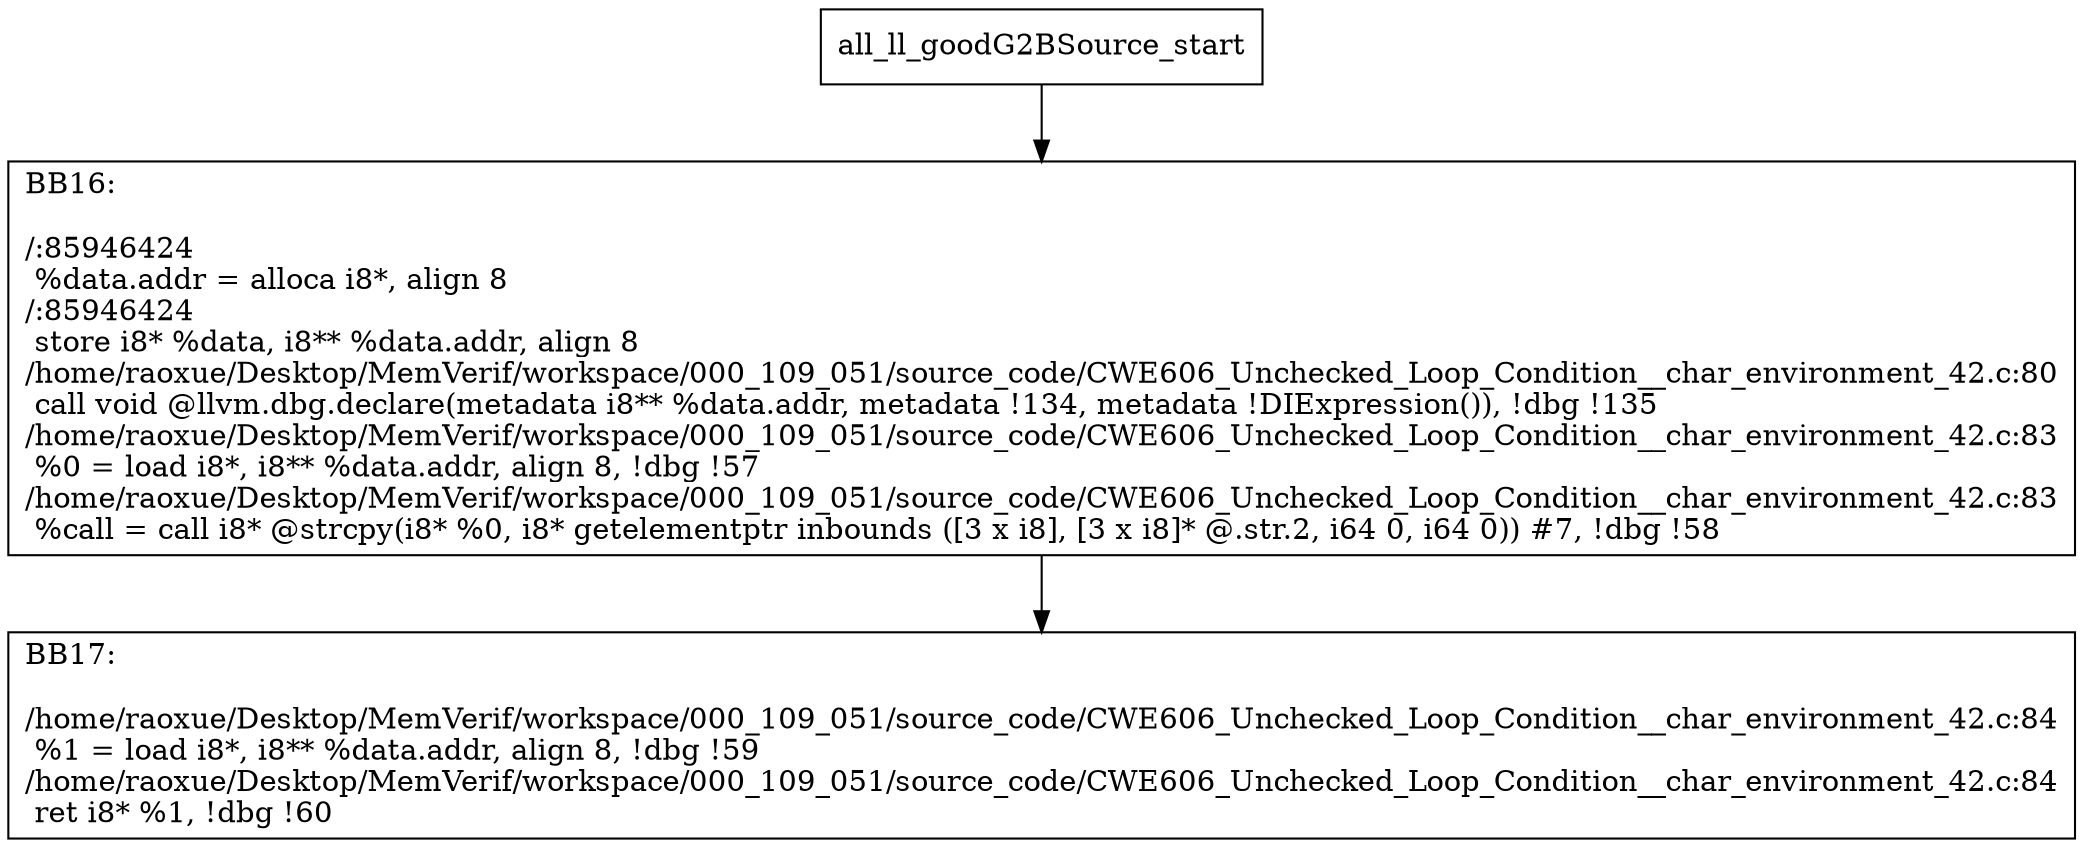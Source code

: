 digraph "CFG for'all_ll_goodG2BSource' function" {
	BBall_ll_goodG2BSource_start[shape=record,label="{all_ll_goodG2BSource_start}"];
	BBall_ll_goodG2BSource_start-> all_ll_goodG2BSourceBB16;
	all_ll_goodG2BSourceBB16 [shape=record, label="{BB16:\l\l/:85946424\l
  %data.addr = alloca i8*, align 8\l
/:85946424\l
  store i8* %data, i8** %data.addr, align 8\l
/home/raoxue/Desktop/MemVerif/workspace/000_109_051/source_code/CWE606_Unchecked_Loop_Condition__char_environment_42.c:80\l
  call void @llvm.dbg.declare(metadata i8** %data.addr, metadata !134, metadata !DIExpression()), !dbg !135\l
/home/raoxue/Desktop/MemVerif/workspace/000_109_051/source_code/CWE606_Unchecked_Loop_Condition__char_environment_42.c:83\l
  %0 = load i8*, i8** %data.addr, align 8, !dbg !57\l
/home/raoxue/Desktop/MemVerif/workspace/000_109_051/source_code/CWE606_Unchecked_Loop_Condition__char_environment_42.c:83\l
  %call = call i8* @strcpy(i8* %0, i8* getelementptr inbounds ([3 x i8], [3 x i8]* @.str.2, i64 0, i64 0)) #7, !dbg !58\l
}"];
	all_ll_goodG2BSourceBB16-> all_ll_goodG2BSourceBB17;
	all_ll_goodG2BSourceBB17 [shape=record, label="{BB17:\l\l/home/raoxue/Desktop/MemVerif/workspace/000_109_051/source_code/CWE606_Unchecked_Loop_Condition__char_environment_42.c:84\l
  %1 = load i8*, i8** %data.addr, align 8, !dbg !59\l
/home/raoxue/Desktop/MemVerif/workspace/000_109_051/source_code/CWE606_Unchecked_Loop_Condition__char_environment_42.c:84\l
  ret i8* %1, !dbg !60\l
}"];
}
